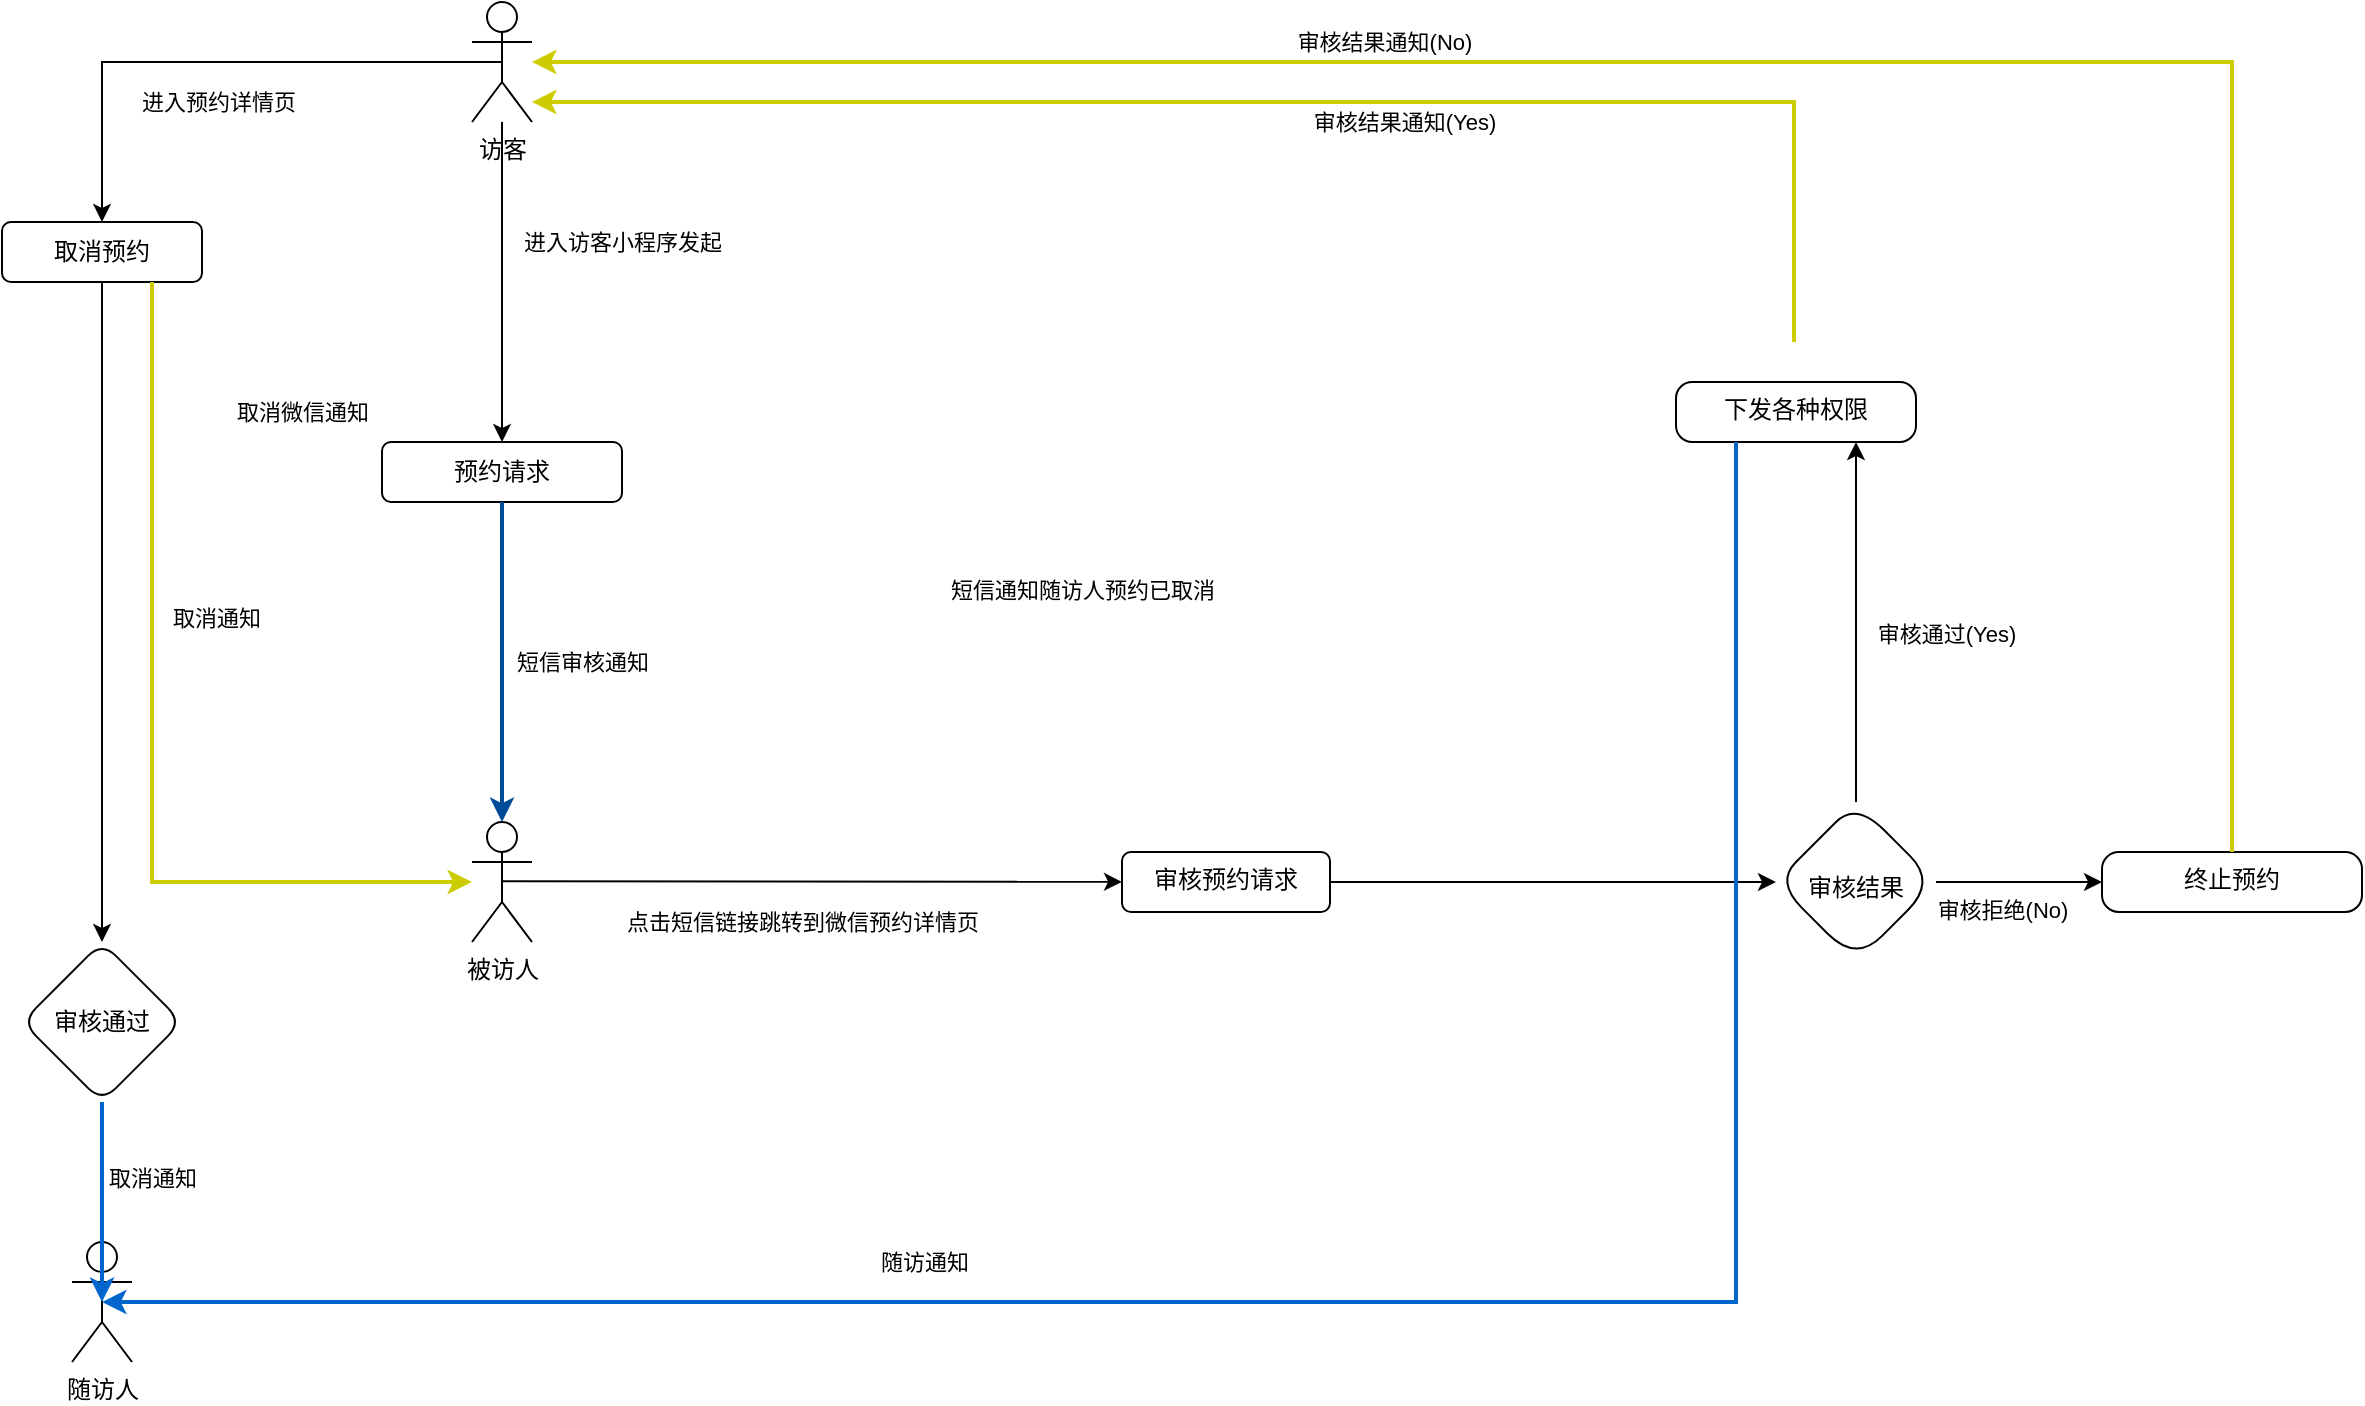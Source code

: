 <mxfile version="20.5.3" type="github" pages="2">
  <diagram id="C5RBs43oDa-KdzZeNtuy" name="预约模式">
    <mxGraphModel dx="16" dy="156" grid="1" gridSize="10" guides="1" tooltips="1" connect="1" arrows="1" fold="1" page="1" pageScale="1" pageWidth="1390" pageHeight="980" background="#ffffff" math="0" shadow="0">
      <root>
        <mxCell id="WIyWlLk6GJQsqaUBKTNV-0" />
        <mxCell id="WIyWlLk6GJQsqaUBKTNV-1" parent="WIyWlLk6GJQsqaUBKTNV-0" />
        <mxCell id="WIyWlLk6GJQsqaUBKTNV-3" value="预约请求" style="rounded=1;whiteSpace=wrap;html=1;fontSize=12;glass=0;strokeWidth=1;shadow=0;" parent="WIyWlLk6GJQsqaUBKTNV-1" vertex="1">
          <mxGeometry x="2350" y="1910" width="120" height="30" as="geometry" />
        </mxCell>
        <mxCell id="uvovZ1_zix_lzzRbl7Il-0" value="被访人" style="shape=umlActor;verticalLabelPosition=bottom;verticalAlign=top;html=1;outlineConnect=0;" parent="WIyWlLk6GJQsqaUBKTNV-1" vertex="1">
          <mxGeometry x="2395" y="2100" width="30" height="60" as="geometry" />
        </mxCell>
        <mxCell id="9R50dLIUqZDmjwk74if6-0" value="访客" style="shape=umlActor;verticalLabelPosition=bottom;verticalAlign=top;html=1;outlineConnect=0;" parent="WIyWlLk6GJQsqaUBKTNV-1" vertex="1">
          <mxGeometry x="2395" y="1690" width="30" height="60" as="geometry" />
        </mxCell>
        <mxCell id="9R50dLIUqZDmjwk74if6-34" value="" style="endArrow=classic;html=1;rounded=0;entryX=0.5;entryY=0;entryDx=0;entryDy=0;" parent="WIyWlLk6GJQsqaUBKTNV-1" source="9R50dLIUqZDmjwk74if6-0" target="WIyWlLk6GJQsqaUBKTNV-3" edge="1">
          <mxGeometry relative="1" as="geometry">
            <mxPoint x="3230" y="2140" as="sourcePoint" />
            <mxPoint x="3330" y="2140" as="targetPoint" />
          </mxGeometry>
        </mxCell>
        <mxCell id="9R50dLIUqZDmjwk74if6-35" value="进入访客小程序发起" style="edgeLabel;resizable=0;html=1;align=center;verticalAlign=middle;" parent="9R50dLIUqZDmjwk74if6-34" connectable="0" vertex="1">
          <mxGeometry relative="1" as="geometry">
            <mxPoint x="60" y="-20" as="offset" />
          </mxGeometry>
        </mxCell>
        <mxCell id="9R50dLIUqZDmjwk74if6-36" value="" style="endArrow=classic;html=1;rounded=0;exitX=0.5;exitY=1;exitDx=0;exitDy=0;entryX=0.5;entryY=0;entryDx=0;entryDy=0;entryPerimeter=0;strokeColor=#004C99;strokeWidth=2;" parent="WIyWlLk6GJQsqaUBKTNV-1" source="WIyWlLk6GJQsqaUBKTNV-3" target="uvovZ1_zix_lzzRbl7Il-0" edge="1">
          <mxGeometry relative="1" as="geometry">
            <mxPoint x="3230" y="2140" as="sourcePoint" />
            <mxPoint x="2410" y="2080" as="targetPoint" />
            <Array as="points">
              <mxPoint x="2410" y="2030" />
            </Array>
          </mxGeometry>
        </mxCell>
        <mxCell id="9R50dLIUqZDmjwk74if6-37" value="短信审核通知" style="edgeLabel;resizable=0;html=1;align=center;verticalAlign=middle;" parent="9R50dLIUqZDmjwk74if6-36" connectable="0" vertex="1">
          <mxGeometry relative="1" as="geometry">
            <mxPoint x="40" as="offset" />
          </mxGeometry>
        </mxCell>
        <mxCell id="9R50dLIUqZDmjwk74if6-45" value="" style="edgeStyle=none;rounded=0;orthogonalLoop=1;jettySize=auto;html=1;" parent="WIyWlLk6GJQsqaUBKTNV-1" source="9R50dLIUqZDmjwk74if6-40" target="9R50dLIUqZDmjwk74if6-44" edge="1">
          <mxGeometry relative="1" as="geometry" />
        </mxCell>
        <mxCell id="9R50dLIUqZDmjwk74if6-40" value="审核预约请求" style="rounded=1;whiteSpace=wrap;html=1;verticalAlign=top;" parent="WIyWlLk6GJQsqaUBKTNV-1" vertex="1">
          <mxGeometry x="2720" y="2115" width="104" height="30" as="geometry" />
        </mxCell>
        <mxCell id="9R50dLIUqZDmjwk74if6-42" value="" style="endArrow=classic;html=1;rounded=0;" parent="WIyWlLk6GJQsqaUBKTNV-1" target="9R50dLIUqZDmjwk74if6-40" edge="1">
          <mxGeometry relative="1" as="geometry">
            <mxPoint x="2410" y="2129.58" as="sourcePoint" />
            <mxPoint x="2510" y="2129.58" as="targetPoint" />
          </mxGeometry>
        </mxCell>
        <mxCell id="9R50dLIUqZDmjwk74if6-43" value="点击短信链接跳转到微信预约详情页" style="edgeLabel;resizable=0;html=1;align=center;verticalAlign=middle;" parent="9R50dLIUqZDmjwk74if6-42" connectable="0" vertex="1">
          <mxGeometry relative="1" as="geometry">
            <mxPoint x="-5" y="20" as="offset" />
          </mxGeometry>
        </mxCell>
        <mxCell id="9R50dLIUqZDmjwk74if6-47" value="" style="edgeStyle=none;rounded=0;orthogonalLoop=1;jettySize=auto;html=1;entryX=0.75;entryY=1;entryDx=0;entryDy=0;" parent="WIyWlLk6GJQsqaUBKTNV-1" source="9R50dLIUqZDmjwk74if6-44" target="9R50dLIUqZDmjwk74if6-46" edge="1">
          <mxGeometry relative="1" as="geometry" />
        </mxCell>
        <mxCell id="9R50dLIUqZDmjwk74if6-50" value="" style="edgeStyle=none;rounded=0;orthogonalLoop=1;jettySize=auto;html=1;" parent="WIyWlLk6GJQsqaUBKTNV-1" source="9R50dLIUqZDmjwk74if6-44" target="9R50dLIUqZDmjwk74if6-49" edge="1">
          <mxGeometry relative="1" as="geometry" />
        </mxCell>
        <mxCell id="9R50dLIUqZDmjwk74if6-44" value="&lt;br&gt;&lt;br&gt;审核结果" style="rhombus;whiteSpace=wrap;html=1;verticalAlign=top;rounded=1;arcSize=40;" parent="WIyWlLk6GJQsqaUBKTNV-1" vertex="1">
          <mxGeometry x="3047" y="2090" width="80" height="80" as="geometry" />
        </mxCell>
        <mxCell id="9R50dLIUqZDmjwk74if6-46" value="下发各种权限" style="whiteSpace=wrap;html=1;verticalAlign=top;rounded=1;arcSize=27;" parent="WIyWlLk6GJQsqaUBKTNV-1" vertex="1">
          <mxGeometry x="2997" y="1880" width="120" height="30" as="geometry" />
        </mxCell>
        <mxCell id="9R50dLIUqZDmjwk74if6-48" value="审核通过(Yes)" style="edgeLabel;resizable=0;html=1;align=center;verticalAlign=middle;" parent="WIyWlLk6GJQsqaUBKTNV-1" connectable="0" vertex="1">
          <mxGeometry x="3140.0" y="2009.996" as="geometry">
            <mxPoint x="-8" y="-4" as="offset" />
          </mxGeometry>
        </mxCell>
        <mxCell id="9R50dLIUqZDmjwk74if6-49" value="终止预约" style="whiteSpace=wrap;html=1;verticalAlign=top;rounded=1;arcSize=28;" parent="WIyWlLk6GJQsqaUBKTNV-1" vertex="1">
          <mxGeometry x="3210" y="2115" width="130" height="30" as="geometry" />
        </mxCell>
        <mxCell id="9R50dLIUqZDmjwk74if6-51" value="审核拒绝(No)" style="edgeLabel;resizable=0;html=1;align=center;verticalAlign=middle;" parent="WIyWlLk6GJQsqaUBKTNV-1" connectable="0" vertex="1">
          <mxGeometry x="3160.0" y="2114.996" as="geometry">
            <mxPoint y="29" as="offset" />
          </mxGeometry>
        </mxCell>
        <mxCell id="T0PBFepGQEjb3JB_zPW0-0" value="" style="endArrow=classic;html=1;rounded=0;exitX=0.5;exitY=0;exitDx=0;exitDy=0;strokeColor=#CCCC00;strokeWidth=2;" parent="WIyWlLk6GJQsqaUBKTNV-1" source="9R50dLIUqZDmjwk74if6-49" target="9R50dLIUqZDmjwk74if6-0" edge="1">
          <mxGeometry relative="1" as="geometry">
            <mxPoint x="3440" y="1990" as="sourcePoint" />
            <mxPoint x="3280" y="1680" as="targetPoint" />
            <Array as="points">
              <mxPoint x="3275" y="1720" />
            </Array>
          </mxGeometry>
        </mxCell>
        <mxCell id="T0PBFepGQEjb3JB_zPW0-1" value="审核结果通知(No)" style="edgeLabel;resizable=0;html=1;align=center;verticalAlign=middle;" parent="T0PBFepGQEjb3JB_zPW0-0" connectable="0" vertex="1">
          <mxGeometry relative="1" as="geometry">
            <mxPoint x="-197" y="-10" as="offset" />
          </mxGeometry>
        </mxCell>
        <mxCell id="T0PBFepGQEjb3JB_zPW0-2" value="" style="endArrow=classic;html=1;rounded=0;entryX=1;entryY=1;entryDx=0;entryDy=0;entryPerimeter=0;strokeColor=#CCCC00;strokeWidth=2;" parent="WIyWlLk6GJQsqaUBKTNV-1" edge="1">
          <mxGeometry relative="1" as="geometry">
            <mxPoint x="3056" y="1860" as="sourcePoint" />
            <mxPoint x="2425" y="1740" as="targetPoint" />
            <Array as="points">
              <mxPoint x="3056" y="1740" />
            </Array>
          </mxGeometry>
        </mxCell>
        <mxCell id="T0PBFepGQEjb3JB_zPW0-3" value="审核结果通知(Yes)" style="edgeLabel;resizable=0;html=1;align=center;verticalAlign=middle;" parent="T0PBFepGQEjb3JB_zPW0-2" connectable="0" vertex="1">
          <mxGeometry relative="1" as="geometry">
            <mxPoint x="60" y="10" as="offset" />
          </mxGeometry>
        </mxCell>
        <mxCell id="T0PBFepGQEjb3JB_zPW0-4" value="随访人" style="shape=umlActor;verticalLabelPosition=bottom;verticalAlign=top;html=1;outlineConnect=0;" parent="WIyWlLk6GJQsqaUBKTNV-1" vertex="1">
          <mxGeometry x="2195" y="2310" width="30" height="60" as="geometry" />
        </mxCell>
        <mxCell id="T0PBFepGQEjb3JB_zPW0-5" value="" style="endArrow=classic;html=1;rounded=0;exitX=0.25;exitY=1;exitDx=0;exitDy=0;entryX=0.5;entryY=0.5;entryDx=0;entryDy=0;entryPerimeter=0;strokeWidth=2;strokeColor=#0066CC;" parent="WIyWlLk6GJQsqaUBKTNV-1" source="9R50dLIUqZDmjwk74if6-46" target="T0PBFepGQEjb3JB_zPW0-4" edge="1">
          <mxGeometry relative="1" as="geometry">
            <mxPoint x="3012.0" y="1860" as="sourcePoint" />
            <mxPoint x="2210" y="2290" as="targetPoint" />
            <Array as="points">
              <mxPoint x="3027" y="2340" />
            </Array>
          </mxGeometry>
        </mxCell>
        <mxCell id="T0PBFepGQEjb3JB_zPW0-6" value="随访通知" style="edgeLabel;resizable=0;html=1;align=center;verticalAlign=middle;" parent="T0PBFepGQEjb3JB_zPW0-5" connectable="0" vertex="1">
          <mxGeometry relative="1" as="geometry">
            <mxPoint x="-213" y="-20" as="offset" />
          </mxGeometry>
        </mxCell>
        <mxCell id="T0PBFepGQEjb3JB_zPW0-16" value="" style="edgeStyle=none;rounded=0;orthogonalLoop=1;jettySize=auto;html=1;" parent="WIyWlLk6GJQsqaUBKTNV-1" source="T0PBFepGQEjb3JB_zPW0-10" target="T0PBFepGQEjb3JB_zPW0-15" edge="1">
          <mxGeometry relative="1" as="geometry" />
        </mxCell>
        <mxCell id="T0PBFepGQEjb3JB_zPW0-10" value="取消预约" style="rounded=1;whiteSpace=wrap;html=1;" parent="WIyWlLk6GJQsqaUBKTNV-1" vertex="1">
          <mxGeometry x="2160" y="1800" width="100" height="30" as="geometry" />
        </mxCell>
        <mxCell id="T0PBFepGQEjb3JB_zPW0-13" value="" style="endArrow=classic;html=1;rounded=0;" parent="WIyWlLk6GJQsqaUBKTNV-1" edge="1">
          <mxGeometry relative="1" as="geometry">
            <mxPoint x="2410" y="1720" as="sourcePoint" />
            <mxPoint x="2210" y="1800" as="targetPoint" />
            <Array as="points">
              <mxPoint x="2210" y="1720" />
            </Array>
          </mxGeometry>
        </mxCell>
        <mxCell id="T0PBFepGQEjb3JB_zPW0-14" value="进入预约详情页" style="edgeLabel;resizable=0;html=1;align=center;verticalAlign=middle;" parent="T0PBFepGQEjb3JB_zPW0-13" connectable="0" vertex="1">
          <mxGeometry relative="1" as="geometry">
            <mxPoint x="-2" y="20" as="offset" />
          </mxGeometry>
        </mxCell>
        <mxCell id="T0PBFepGQEjb3JB_zPW0-19" value="" style="edgeStyle=none;rounded=0;orthogonalLoop=1;jettySize=auto;html=1;exitX=0.75;exitY=1;exitDx=0;exitDy=0;strokeColor=#CCCC00;strokeWidth=2;" parent="WIyWlLk6GJQsqaUBKTNV-1" source="T0PBFepGQEjb3JB_zPW0-10" target="uvovZ1_zix_lzzRbl7Il-0" edge="1">
          <mxGeometry relative="1" as="geometry">
            <mxPoint x="2340" y="2110" as="targetPoint" />
            <Array as="points">
              <mxPoint x="2235" y="2130" />
            </Array>
          </mxGeometry>
        </mxCell>
        <mxCell id="T0PBFepGQEjb3JB_zPW0-21" value="" style="edgeStyle=none;rounded=0;orthogonalLoop=1;jettySize=auto;html=1;strokeColor=#0066CC;strokeWidth=2;entryX=0.5;entryY=0.5;entryDx=0;entryDy=0;entryPerimeter=0;" parent="WIyWlLk6GJQsqaUBKTNV-1" source="T0PBFepGQEjb3JB_zPW0-15" target="T0PBFepGQEjb3JB_zPW0-4" edge="1">
          <mxGeometry relative="1" as="geometry">
            <mxPoint x="2210" y="2260" as="targetPoint" />
            <Array as="points" />
          </mxGeometry>
        </mxCell>
        <mxCell id="T0PBFepGQEjb3JB_zPW0-15" value="审核通过" style="rhombus;whiteSpace=wrap;html=1;rounded=1;" parent="WIyWlLk6GJQsqaUBKTNV-1" vertex="1">
          <mxGeometry x="2170" y="2160" width="80" height="80" as="geometry" />
        </mxCell>
        <mxCell id="T0PBFepGQEjb3JB_zPW0-22" value="取消微信通知" style="edgeLabel;resizable=0;html=1;align=center;verticalAlign=middle;" parent="WIyWlLk6GJQsqaUBKTNV-1" connectable="0" vertex="1">
          <mxGeometry x="2310" y="1895" as="geometry" />
        </mxCell>
        <mxCell id="T0PBFepGQEjb3JB_zPW0-23" value="短信通知随访人预约已取消" style="edgeLabel;resizable=0;html=1;align=center;verticalAlign=middle;" parent="WIyWlLk6GJQsqaUBKTNV-1" connectable="0" vertex="1">
          <mxGeometry x="2680" y="1980" as="geometry">
            <mxPoint x="20" y="4" as="offset" />
          </mxGeometry>
        </mxCell>
        <mxCell id="6yZkMcd0kvxW138-qx_1-0" value="取消通知" style="edgeLabel;resizable=0;html=1;align=center;verticalAlign=middle;" parent="WIyWlLk6GJQsqaUBKTNV-1" connectable="0" vertex="1">
          <mxGeometry x="2240.0" y="2290.0" as="geometry">
            <mxPoint x="-5" y="-12" as="offset" />
          </mxGeometry>
        </mxCell>
        <mxCell id="6yZkMcd0kvxW138-qx_1-1" value="取消通知" style="edgeLabel;resizable=0;html=1;align=center;verticalAlign=middle;" parent="WIyWlLk6GJQsqaUBKTNV-1" connectable="0" vertex="1">
          <mxGeometry x="2270" y="2020" as="geometry">
            <mxPoint x="-3" y="-22" as="offset" />
          </mxGeometry>
        </mxCell>
      </root>
    </mxGraphModel>
  </diagram>
  <diagram name="邀请模式" id="bbxMUVOvPsRmiwQf5VeP">
    <mxGraphModel dx="16" dy="156" grid="1" gridSize="10" guides="1" tooltips="1" connect="1" arrows="1" fold="1" page="1" pageScale="1" pageWidth="1390" pageHeight="980" background="#ffffff" math="0" shadow="0">
      <root>
        <mxCell id="TYy44nk3hrhXeZz4oJxM-0" />
        <mxCell id="TYy44nk3hrhXeZz4oJxM-1" parent="TYy44nk3hrhXeZz4oJxM-0" />
        <mxCell id="TYy44nk3hrhXeZz4oJxM-2" value="填写邀约&lt;br&gt;时间/位置&lt;br&gt;事由" style="rounded=1;whiteSpace=wrap;html=1;fontSize=12;glass=0;strokeWidth=1;shadow=0;" parent="TYy44nk3hrhXeZz4oJxM-1" vertex="1">
          <mxGeometry x="1680" y="1410" width="120" height="50" as="geometry" />
        </mxCell>
        <mxCell id="TYy44nk3hrhXeZz4oJxM-3" value="邀请人" style="shape=umlActor;verticalLabelPosition=bottom;verticalAlign=top;html=1;outlineConnect=0;" parent="TYy44nk3hrhXeZz4oJxM-1" vertex="1">
          <mxGeometry x="1725" y="1200" width="30" height="60" as="geometry" />
        </mxCell>
        <mxCell id="TYy44nk3hrhXeZz4oJxM-4" value="访客" style="shape=umlActor;verticalLabelPosition=bottom;verticalAlign=top;html=1;outlineConnect=0;" parent="TYy44nk3hrhXeZz4oJxM-1" vertex="1">
          <mxGeometry x="1725" y="1720" width="30" height="60" as="geometry" />
        </mxCell>
        <mxCell id="C-bOA4mneysjebTQTacG-2" value="" style="endArrow=classic;html=1;rounded=0;entryX=0.5;entryY=0;entryDx=0;entryDy=0;entryPerimeter=0;strokeColor=#0066CC;exitX=0.5;exitY=1;exitDx=0;exitDy=0;strokeWidth=2;" parent="TYy44nk3hrhXeZz4oJxM-1" source="C-bOA4mneysjebTQTacG-6" target="TYy44nk3hrhXeZz4oJxM-4" edge="1">
          <mxGeometry relative="1" as="geometry">
            <mxPoint x="1960" y="1830" as="sourcePoint" />
            <mxPoint x="2060" y="1830" as="targetPoint" />
          </mxGeometry>
        </mxCell>
        <mxCell id="C-bOA4mneysjebTQTacG-3" value="邀约链接通知" style="edgeLabel;resizable=0;html=1;align=center;verticalAlign=middle;" parent="C-bOA4mneysjebTQTacG-2" connectable="0" vertex="1">
          <mxGeometry relative="1" as="geometry">
            <mxPoint x="40" as="offset" />
          </mxGeometry>
        </mxCell>
        <mxCell id="C-bOA4mneysjebTQTacG-4" value="" style="endArrow=classic;html=1;rounded=0;exitX=0.5;exitY=0.5;exitDx=0;exitDy=0;exitPerimeter=0;" parent="TYy44nk3hrhXeZz4oJxM-1" source="TYy44nk3hrhXeZz4oJxM-3" target="TYy44nk3hrhXeZz4oJxM-2" edge="1">
          <mxGeometry relative="1" as="geometry">
            <mxPoint x="1960" y="1830" as="sourcePoint" />
            <mxPoint x="2060" y="1830" as="targetPoint" />
          </mxGeometry>
        </mxCell>
        <mxCell id="C-bOA4mneysjebTQTacG-5" value="发起邀约" style="edgeLabel;resizable=0;html=1;align=center;verticalAlign=middle;" parent="C-bOA4mneysjebTQTacG-4" connectable="0" vertex="1">
          <mxGeometry relative="1" as="geometry">
            <mxPoint x="8" y="15" as="offset" />
          </mxGeometry>
        </mxCell>
        <mxCell id="C-bOA4mneysjebTQTacG-6" value="生成邀约" style="rounded=1;whiteSpace=wrap;html=1;fontSize=12;glass=0;strokeWidth=1;shadow=0;" parent="TYy44nk3hrhXeZz4oJxM-1" vertex="1">
          <mxGeometry x="1680" y="1550" width="120" height="30" as="geometry" />
        </mxCell>
        <mxCell id="C-bOA4mneysjebTQTacG-9" value="" style="endArrow=none;html=1;rounded=0;strokeColor=#000000;" parent="TYy44nk3hrhXeZz4oJxM-1" source="TYy44nk3hrhXeZz4oJxM-2" target="C-bOA4mneysjebTQTacG-6" edge="1">
          <mxGeometry relative="1" as="geometry">
            <mxPoint x="1800" y="1495" as="sourcePoint" />
            <mxPoint x="1960" y="1495" as="targetPoint" />
          </mxGeometry>
        </mxCell>
        <mxCell id="C-bOA4mneysjebTQTacG-45" value="" style="edgeStyle=orthogonalEdgeStyle;rounded=0;orthogonalLoop=1;jettySize=auto;html=1;strokeColor=#000000;" parent="TYy44nk3hrhXeZz4oJxM-1" source="C-bOA4mneysjebTQTacG-10" target="C-bOA4mneysjebTQTacG-44" edge="1">
          <mxGeometry relative="1" as="geometry" />
        </mxCell>
        <mxCell id="C-bOA4mneysjebTQTacG-10" value="邀约详情" style="rounded=1;whiteSpace=wrap;html=1;" parent="TYy44nk3hrhXeZz4oJxM-1" vertex="1">
          <mxGeometry x="2050" y="1600" width="120" height="60" as="geometry" />
        </mxCell>
        <mxCell id="C-bOA4mneysjebTQTacG-12" value="" style="endArrow=classic;html=1;rounded=0;strokeColor=#000000;exitX=0.5;exitY=0.5;exitDx=0;exitDy=0;exitPerimeter=0;entryX=0;entryY=0.5;entryDx=0;entryDy=0;" parent="TYy44nk3hrhXeZz4oJxM-1" source="TYy44nk3hrhXeZz4oJxM-4" target="C-bOA4mneysjebTQTacG-55" edge="1">
          <mxGeometry relative="1" as="geometry">
            <mxPoint x="2040" y="1800" as="sourcePoint" />
            <mxPoint x="2140" y="1800" as="targetPoint" />
          </mxGeometry>
        </mxCell>
        <mxCell id="C-bOA4mneysjebTQTacG-13" value="点击链接跳转到小程序" style="edgeLabel;resizable=0;html=1;align=center;verticalAlign=middle;" parent="C-bOA4mneysjebTQTacG-12" connectable="0" vertex="1">
          <mxGeometry relative="1" as="geometry">
            <mxPoint x="13" y="16" as="offset" />
          </mxGeometry>
        </mxCell>
        <mxCell id="C-bOA4mneysjebTQTacG-47" value="" style="edgeStyle=orthogonalEdgeStyle;rounded=0;orthogonalLoop=1;jettySize=auto;html=1;strokeColor=#000000;" parent="TYy44nk3hrhXeZz4oJxM-1" source="C-bOA4mneysjebTQTacG-44" target="C-bOA4mneysjebTQTacG-46" edge="1">
          <mxGeometry relative="1" as="geometry" />
        </mxCell>
        <mxCell id="C-bOA4mneysjebTQTacG-50" value="" style="edgeStyle=orthogonalEdgeStyle;rounded=0;orthogonalLoop=1;jettySize=auto;html=1;strokeColor=#000000;" parent="TYy44nk3hrhXeZz4oJxM-1" source="C-bOA4mneysjebTQTacG-44" target="C-bOA4mneysjebTQTacG-49" edge="1">
          <mxGeometry relative="1" as="geometry" />
        </mxCell>
        <mxCell id="C-bOA4mneysjebTQTacG-44" value="接受邀约" style="rhombus;whiteSpace=wrap;html=1;rounded=1;" parent="TYy44nk3hrhXeZz4oJxM-1" vertex="1">
          <mxGeometry x="2070" y="1460" width="80" height="80" as="geometry" />
        </mxCell>
        <mxCell id="C-bOA4mneysjebTQTacG-46" value="填写原因（可选）" style="whiteSpace=wrap;html=1;rounded=1;" parent="TYy44nk3hrhXeZz4oJxM-1" vertex="1">
          <mxGeometry x="2300" y="1470" width="120" height="60" as="geometry" />
        </mxCell>
        <mxCell id="C-bOA4mneysjebTQTacG-48" value="拒绝(No)" style="edgeLabel;resizable=0;html=1;align=center;verticalAlign=middle;" parent="TYy44nk3hrhXeZz4oJxM-1" connectable="0" vertex="1">
          <mxGeometry x="1900" y="1670" as="geometry">
            <mxPoint x="318" y="-157" as="offset" />
          </mxGeometry>
        </mxCell>
        <mxCell id="C-bOA4mneysjebTQTacG-49" value="设置凡客Id&lt;br&gt;显示二维码&lt;br&gt;显示人力上传" style="whiteSpace=wrap;html=1;rounded=1;" parent="TYy44nk3hrhXeZz4oJxM-1" vertex="1">
          <mxGeometry x="2050" y="1330" width="120" height="60" as="geometry" />
        </mxCell>
        <mxCell id="C-bOA4mneysjebTQTacG-51" value="" style="endArrow=classic;html=1;rounded=0;strokeColor=#CCCC00;exitX=0.558;exitY=0.017;exitDx=0;exitDy=0;exitPerimeter=0;entryX=0.5;entryY=0.5;entryDx=0;entryDy=0;entryPerimeter=0;fillColor=#ffe6cc;strokeWidth=2;" parent="TYy44nk3hrhXeZz4oJxM-1" source="C-bOA4mneysjebTQTacG-49" target="TYy44nk3hrhXeZz4oJxM-3" edge="1">
          <mxGeometry relative="1" as="geometry">
            <mxPoint x="2260" y="1510" as="sourcePoint" />
            <mxPoint x="2360" y="1510" as="targetPoint" />
            <Array as="points">
              <mxPoint x="2117" y="1230" />
            </Array>
          </mxGeometry>
        </mxCell>
        <mxCell id="C-bOA4mneysjebTQTacG-52" value="通知邀请人" style="edgeLabel;resizable=0;html=1;align=center;verticalAlign=middle;" parent="C-bOA4mneysjebTQTacG-51" connectable="0" vertex="1">
          <mxGeometry relative="1" as="geometry">
            <mxPoint x="-9" y="-20" as="offset" />
          </mxGeometry>
        </mxCell>
        <mxCell id="C-bOA4mneysjebTQTacG-53" value="" style="endArrow=classic;html=1;rounded=0;strokeColor=#CCCC00;exitX=0.5;exitY=0;exitDx=0;exitDy=0;strokeWidth=2;" parent="TYy44nk3hrhXeZz4oJxM-1" source="C-bOA4mneysjebTQTacG-46" edge="1">
          <mxGeometry relative="1" as="geometry">
            <mxPoint x="2240" y="1230" as="sourcePoint" />
            <mxPoint x="1740" y="1240" as="targetPoint" />
            <Array as="points">
              <mxPoint x="2360" y="1240" />
            </Array>
          </mxGeometry>
        </mxCell>
        <mxCell id="C-bOA4mneysjebTQTacG-54" value="通知邀请人" style="edgeLabel;resizable=0;html=1;align=center;verticalAlign=middle;" parent="C-bOA4mneysjebTQTacG-53" connectable="0" vertex="1">
          <mxGeometry relative="1" as="geometry">
            <mxPoint x="235" y="100" as="offset" />
          </mxGeometry>
        </mxCell>
        <mxCell id="C-bOA4mneysjebTQTacG-55" value="是否注册" style="rhombus;whiteSpace=wrap;html=1;rounded=1;" parent="TYy44nk3hrhXeZz4oJxM-1" vertex="1">
          <mxGeometry x="2070" y="1710" width="80" height="80" as="geometry" />
        </mxCell>
        <mxCell id="C-bOA4mneysjebTQTacG-58" value="" style="endArrow=classic;html=1;rounded=0;strokeColor=#000000;entryX=0.5;entryY=1;entryDx=0;entryDy=0;exitX=0.5;exitY=0;exitDx=0;exitDy=0;" parent="TYy44nk3hrhXeZz4oJxM-1" source="C-bOA4mneysjebTQTacG-55" target="C-bOA4mneysjebTQTacG-10" edge="1">
          <mxGeometry relative="1" as="geometry">
            <mxPoint x="2150" y="1710" as="sourcePoint" />
            <mxPoint x="2250" y="1710" as="targetPoint" />
          </mxGeometry>
        </mxCell>
        <mxCell id="C-bOA4mneysjebTQTacG-59" value="Yes" style="edgeLabel;resizable=0;html=1;align=center;verticalAlign=middle;" parent="C-bOA4mneysjebTQTacG-58" connectable="0" vertex="1">
          <mxGeometry relative="1" as="geometry">
            <mxPoint x="-20" y="5" as="offset" />
          </mxGeometry>
        </mxCell>
        <mxCell id="C-bOA4mneysjebTQTacG-60" value="注册" style="rounded=1;whiteSpace=wrap;html=1;fontSize=12;glass=0;strokeWidth=1;shadow=0;" parent="TYy44nk3hrhXeZz4oJxM-1" vertex="1">
          <mxGeometry x="2250" y="1735" width="120" height="30" as="geometry" />
        </mxCell>
        <mxCell id="C-bOA4mneysjebTQTacG-61" value="" style="endArrow=classic;html=1;rounded=0;strokeColor=#000000;" parent="TYy44nk3hrhXeZz4oJxM-1" edge="1">
          <mxGeometry relative="1" as="geometry">
            <mxPoint x="2150" y="1749.5" as="sourcePoint" />
            <mxPoint x="2250" y="1749.5" as="targetPoint" />
          </mxGeometry>
        </mxCell>
        <mxCell id="C-bOA4mneysjebTQTacG-62" value="No" style="edgeLabel;resizable=0;html=1;align=center;verticalAlign=middle;" parent="C-bOA4mneysjebTQTacG-61" connectable="0" vertex="1">
          <mxGeometry relative="1" as="geometry">
            <mxPoint y="-14" as="offset" />
          </mxGeometry>
        </mxCell>
        <mxCell id="C-bOA4mneysjebTQTacG-63" value="" style="endArrow=classic;html=1;rounded=0;strokeColor=#000000;exitX=0.5;exitY=0;exitDx=0;exitDy=0;" parent="TYy44nk3hrhXeZz4oJxM-1" source="C-bOA4mneysjebTQTacG-60" edge="1">
          <mxGeometry relative="1" as="geometry">
            <mxPoint x="2310" y="1710" as="sourcePoint" />
            <mxPoint x="2167.143" y="1635" as="targetPoint" />
            <Array as="points">
              <mxPoint x="2310" y="1635" />
            </Array>
          </mxGeometry>
        </mxCell>
        <mxCell id="C-bOA4mneysjebTQTacG-64" value="注册成功" style="edgeLabel;resizable=0;html=1;align=center;verticalAlign=middle;" parent="C-bOA4mneysjebTQTacG-63" connectable="0" vertex="1">
          <mxGeometry relative="1" as="geometry">
            <mxPoint x="52" y="45" as="offset" />
          </mxGeometry>
        </mxCell>
        <mxCell id="LBIwbBX7PpJJkdNvSLYP-0" value="&lt;span style=&quot;color: rgb(0, 0, 0); font-family: Helvetica; font-size: 11px; font-style: normal; font-variant-ligatures: normal; font-variant-caps: normal; font-weight: 400; letter-spacing: normal; orphans: 2; text-align: center; text-indent: 0px; text-transform: none; widows: 2; word-spacing: 0px; -webkit-text-stroke-width: 0px; background-color: rgb(255, 255, 255); text-decoration-thickness: initial; text-decoration-style: initial; text-decoration-color: initial; float: none; display: inline !important;&quot;&gt;接受(Yes)&lt;/span&gt;" style="text;whiteSpace=wrap;html=1;" parent="TYy44nk3hrhXeZz4oJxM-1" vertex="1">
          <mxGeometry x="2120" y="1415" width="80" height="40" as="geometry" />
        </mxCell>
      </root>
    </mxGraphModel>
  </diagram>
</mxfile>
